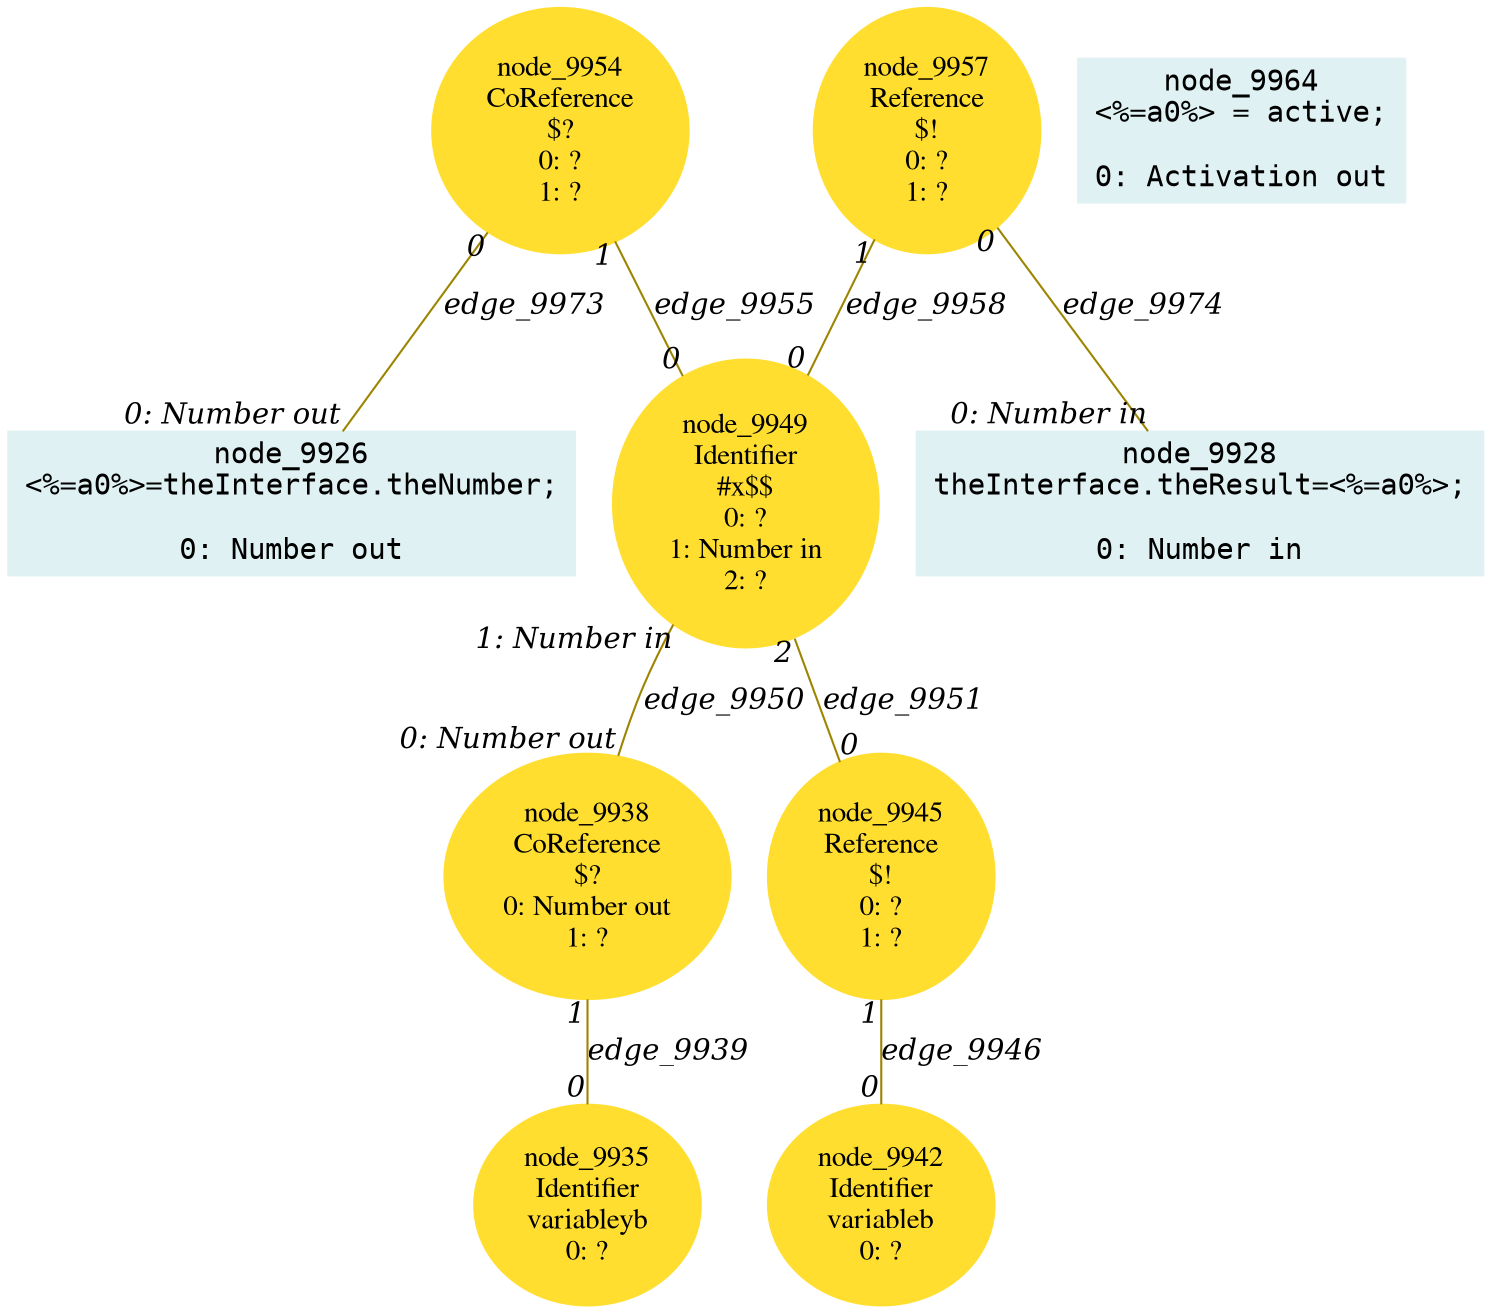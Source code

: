 digraph g{node_9926 [shape="box", style="filled", color="#dff1f2", fontname="Courier", label="node_9926
<%=a0%>=theInterface.theNumber;

0: Number out" ]
node_9928 [shape="box", style="filled", color="#dff1f2", fontname="Courier", label="node_9928
theInterface.theResult=<%=a0%>;

0: Number in" ]
node_9935 [shape="ellipse", style="filled", color="#ffde2f", fontname="Times", label="node_9935
Identifier
variableyb
0: ?" ]
node_9938 [shape="ellipse", style="filled", color="#ffde2f", fontname="Times", label="node_9938
CoReference
$?
0: Number out
1: ?" ]
node_9942 [shape="ellipse", style="filled", color="#ffde2f", fontname="Times", label="node_9942
Identifier
variableb
0: ?" ]
node_9945 [shape="ellipse", style="filled", color="#ffde2f", fontname="Times", label="node_9945
Reference
$!
0: ?
1: ?" ]
node_9949 [shape="ellipse", style="filled", color="#ffde2f", fontname="Times", label="node_9949
Identifier
#x$$
0: ?
1: Number in
2: ?" ]
node_9954 [shape="ellipse", style="filled", color="#ffde2f", fontname="Times", label="node_9954
CoReference
$?
0: ?
1: ?" ]
node_9957 [shape="ellipse", style="filled", color="#ffde2f", fontname="Times", label="node_9957
Reference
$!
0: ?
1: ?" ]
node_9964 [shape="box", style="filled", color="#dff1f2", fontname="Courier", label="node_9964
<%=a0%> = active;

0: Activation out" ]
node_9938 -> node_9935 [dir=none, arrowHead=none, fontname="Times-Italic", arrowsize=1, color="#9d8400", label="edge_9939",  headlabel="0", taillabel="1" ]
node_9945 -> node_9942 [dir=none, arrowHead=none, fontname="Times-Italic", arrowsize=1, color="#9d8400", label="edge_9946",  headlabel="0", taillabel="1" ]
node_9949 -> node_9938 [dir=none, arrowHead=none, fontname="Times-Italic", arrowsize=1, color="#9d8400", label="edge_9950",  headlabel="0: Number out", taillabel="1: Number in" ]
node_9949 -> node_9945 [dir=none, arrowHead=none, fontname="Times-Italic", arrowsize=1, color="#9d8400", label="edge_9951",  headlabel="0", taillabel="2" ]
node_9954 -> node_9949 [dir=none, arrowHead=none, fontname="Times-Italic", arrowsize=1, color="#9d8400", label="edge_9955",  headlabel="0", taillabel="1" ]
node_9957 -> node_9949 [dir=none, arrowHead=none, fontname="Times-Italic", arrowsize=1, color="#9d8400", label="edge_9958",  headlabel="0", taillabel="1" ]
node_9954 -> node_9926 [dir=none, arrowHead=none, fontname="Times-Italic", arrowsize=1, color="#9d8400", label="edge_9973",  headlabel="0: Number out", taillabel="0" ]
node_9957 -> node_9928 [dir=none, arrowHead=none, fontname="Times-Italic", arrowsize=1, color="#9d8400", label="edge_9974",  headlabel="0: Number in", taillabel="0" ]
}